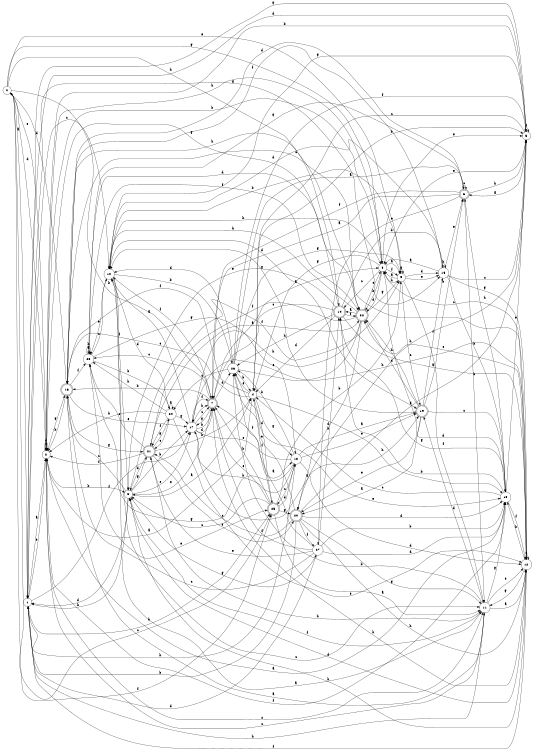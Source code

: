 digraph n23_1 {
__start0 [label="" shape="none"];

rankdir=LR;
size="8,5";

s0 [style="filled", color="black", fillcolor="white" shape="circle", label="0"];
s1 [style="filled", color="black", fillcolor="white" shape="circle", label="1"];
s2 [style="filled", color="black", fillcolor="white" shape="circle", label="2"];
s3 [style="filled", color="black", fillcolor="white" shape="circle", label="3"];
s4 [style="filled", color="black", fillcolor="white" shape="circle", label="4"];
s5 [style="filled", color="black", fillcolor="white" shape="circle", label="5"];
s6 [style="rounded,filled", color="black", fillcolor="white" shape="doublecircle", label="6"];
s7 [style="rounded,filled", color="black", fillcolor="white" shape="doublecircle", label="7"];
s8 [style="filled", color="black", fillcolor="white" shape="circle", label="8"];
s9 [style="filled", color="black", fillcolor="white" shape="circle", label="9"];
s10 [style="filled", color="black", fillcolor="white" shape="circle", label="10"];
s11 [style="filled", color="black", fillcolor="white" shape="circle", label="11"];
s12 [style="filled", color="black", fillcolor="white" shape="circle", label="12"];
s13 [style="filled", color="black", fillcolor="white" shape="circle", label="13"];
s14 [style="rounded,filled", color="black", fillcolor="white" shape="doublecircle", label="14"];
s15 [style="filled", color="black", fillcolor="white" shape="circle", label="15"];
s16 [style="rounded,filled", color="black", fillcolor="white" shape="doublecircle", label="16"];
s17 [style="filled", color="black", fillcolor="white" shape="circle", label="17"];
s18 [style="filled", color="black", fillcolor="white" shape="circle", label="18"];
s19 [style="rounded,filled", color="black", fillcolor="white" shape="doublecircle", label="19"];
s20 [style="rounded,filled", color="black", fillcolor="white" shape="doublecircle", label="20"];
s21 [style="rounded,filled", color="black", fillcolor="white" shape="doublecircle", label="21"];
s22 [style="rounded,filled", color="black", fillcolor="white" shape="doublecircle", label="22"];
s23 [style="filled", color="black", fillcolor="white" shape="circle", label="23"];
s24 [style="filled", color="black", fillcolor="white" shape="circle", label="24"];
s25 [style="rounded,filled", color="black", fillcolor="white" shape="doublecircle", label="25"];
s26 [style="filled", color="black", fillcolor="white" shape="circle", label="26"];
s27 [style="filled", color="black", fillcolor="white" shape="circle", label="27"];
s0 -> s1 [label="a"];
s0 -> s7 [label="b"];
s0 -> s25 [label="c"];
s0 -> s2 [label="d"];
s0 -> s9 [label="e"];
s0 -> s25 [label="f"];
s0 -> s8 [label="g"];
s0 -> s14 [label="h"];
s1 -> s2 [label="a"];
s1 -> s25 [label="b"];
s1 -> s10 [label="c"];
s1 -> s27 [label="d"];
s1 -> s2 [label="e"];
s1 -> s17 [label="f"];
s1 -> s15 [label="g"];
s1 -> s18 [label="h"];
s2 -> s2 [label="a"];
s2 -> s3 [label="b"];
s2 -> s11 [label="c"];
s2 -> s2 [label="d"];
s2 -> s0 [label="e"];
s2 -> s13 [label="f"];
s2 -> s16 [label="g"];
s2 -> s8 [label="h"];
s3 -> s4 [label="a"];
s3 -> s17 [label="b"];
s3 -> s16 [label="c"];
s3 -> s1 [label="d"];
s3 -> s17 [label="e"];
s3 -> s9 [label="f"];
s3 -> s21 [label="g"];
s3 -> s1 [label="h"];
s4 -> s2 [label="a"];
s4 -> s5 [label="b"];
s4 -> s16 [label="c"];
s4 -> s25 [label="d"];
s4 -> s26 [label="e"];
s4 -> s16 [label="f"];
s4 -> s18 [label="g"];
s4 -> s13 [label="h"];
s5 -> s6 [label="a"];
s5 -> s2 [label="b"];
s5 -> s4 [label="c"];
s5 -> s1 [label="d"];
s5 -> s8 [label="e"];
s5 -> s5 [label="f"];
s5 -> s1 [label="g"];
s5 -> s20 [label="h"];
s6 -> s7 [label="a"];
s6 -> s11 [label="b"];
s6 -> s6 [label="c"];
s6 -> s16 [label="d"];
s6 -> s27 [label="e"];
s6 -> s7 [label="f"];
s6 -> s23 [label="g"];
s6 -> s5 [label="h"];
s7 -> s8 [label="a"];
s7 -> s16 [label="b"];
s7 -> s23 [label="c"];
s7 -> s26 [label="d"];
s7 -> s3 [label="e"];
s7 -> s10 [label="f"];
s7 -> s17 [label="g"];
s7 -> s12 [label="h"];
s8 -> s9 [label="a"];
s8 -> s22 [label="b"];
s8 -> s14 [label="c"];
s8 -> s22 [label="d"];
s8 -> s5 [label="e"];
s8 -> s9 [label="f"];
s8 -> s4 [label="g"];
s8 -> s2 [label="h"];
s9 -> s8 [label="a"];
s9 -> s10 [label="b"];
s9 -> s19 [label="c"];
s9 -> s15 [label="d"];
s9 -> s15 [label="e"];
s9 -> s11 [label="f"];
s9 -> s9 [label="g"];
s9 -> s8 [label="h"];
s10 -> s11 [label="a"];
s10 -> s26 [label="b"];
s10 -> s11 [label="c"];
s10 -> s19 [label="d"];
s10 -> s23 [label="e"];
s10 -> s3 [label="f"];
s10 -> s5 [label="g"];
s10 -> s8 [label="h"];
s11 -> s12 [label="a"];
s11 -> s26 [label="b"];
s11 -> s2 [label="c"];
s11 -> s19 [label="d"];
s11 -> s12 [label="e"];
s11 -> s3 [label="f"];
s11 -> s13 [label="g"];
s11 -> s1 [label="h"];
s12 -> s12 [label="a"];
s12 -> s13 [label="b"];
s12 -> s8 [label="c"];
s12 -> s3 [label="d"];
s12 -> s22 [label="e"];
s12 -> s1 [label="f"];
s12 -> s11 [label="g"];
s12 -> s3 [label="h"];
s13 -> s2 [label="a"];
s13 -> s14 [label="b"];
s13 -> s4 [label="c"];
s13 -> s8 [label="d"];
s13 -> s5 [label="e"];
s13 -> s12 [label="f"];
s13 -> s14 [label="g"];
s13 -> s6 [label="h"];
s14 -> s12 [label="a"];
s14 -> s15 [label="b"];
s14 -> s7 [label="c"];
s14 -> s4 [label="d"];
s14 -> s3 [label="e"];
s14 -> s22 [label="f"];
s14 -> s2 [label="g"];
s14 -> s26 [label="h"];
s15 -> s8 [label="a"];
s15 -> s13 [label="b"];
s15 -> s5 [label="c"];
s15 -> s10 [label="d"];
s15 -> s6 [label="e"];
s15 -> s16 [label="f"];
s15 -> s12 [label="g"];
s15 -> s15 [label="h"];
s16 -> s11 [label="a"];
s16 -> s2 [label="b"];
s16 -> s12 [label="c"];
s16 -> s0 [label="d"];
s16 -> s17 [label="e"];
s16 -> s23 [label="f"];
s16 -> s21 [label="g"];
s16 -> s22 [label="h"];
s17 -> s10 [label="a"];
s17 -> s7 [label="b"];
s17 -> s7 [label="c"];
s17 -> s7 [label="d"];
s17 -> s18 [label="e"];
s17 -> s7 [label="f"];
s17 -> s19 [label="g"];
s17 -> s7 [label="h"];
s18 -> s19 [label="a"];
s18 -> s26 [label="b"];
s18 -> s25 [label="c"];
s18 -> s12 [label="d"];
s18 -> s19 [label="e"];
s18 -> s7 [label="f"];
s18 -> s23 [label="g"];
s18 -> s17 [label="h"];
s19 -> s20 [label="a"];
s19 -> s6 [label="b"];
s19 -> s13 [label="c"];
s19 -> s22 [label="d"];
s19 -> s20 [label="e"];
s19 -> s15 [label="f"];
s19 -> s10 [label="g"];
s19 -> s22 [label="h"];
s20 -> s5 [label="a"];
s20 -> s1 [label="b"];
s20 -> s21 [label="c"];
s20 -> s13 [label="d"];
s20 -> s26 [label="e"];
s20 -> s27 [label="f"];
s20 -> s11 [label="g"];
s20 -> s12 [label="h"];
s21 -> s22 [label="a"];
s21 -> s4 [label="b"];
s21 -> s23 [label="c"];
s21 -> s3 [label="d"];
s21 -> s20 [label="e"];
s21 -> s2 [label="f"];
s21 -> s24 [label="g"];
s21 -> s11 [label="h"];
s22 -> s14 [label="a"];
s22 -> s10 [label="b"];
s22 -> s8 [label="c"];
s22 -> s20 [label="d"];
s22 -> s17 [label="e"];
s22 -> s21 [label="f"];
s22 -> s9 [label="g"];
s22 -> s17 [label="h"];
s23 -> s23 [label="a"];
s23 -> s24 [label="b"];
s23 -> s10 [label="c"];
s23 -> s22 [label="d"];
s23 -> s25 [label="e"];
s23 -> s22 [label="f"];
s23 -> s18 [label="g"];
s23 -> s23 [label="h"];
s24 -> s24 [label="a"];
s24 -> s2 [label="b"];
s24 -> s21 [label="c"];
s24 -> s10 [label="d"];
s24 -> s12 [label="e"];
s24 -> s21 [label="f"];
s24 -> s17 [label="g"];
s24 -> s23 [label="h"];
s25 -> s11 [label="a"];
s25 -> s9 [label="b"];
s25 -> s3 [label="c"];
s25 -> s18 [label="d"];
s25 -> s7 [label="e"];
s25 -> s4 [label="f"];
s25 -> s20 [label="g"];
s25 -> s7 [label="h"];
s26 -> s6 [label="a"];
s26 -> s4 [label="b"];
s26 -> s24 [label="c"];
s26 -> s10 [label="d"];
s26 -> s13 [label="e"];
s26 -> s5 [label="f"];
s26 -> s9 [label="g"];
s26 -> s12 [label="h"];
s27 -> s26 [label="a"];
s27 -> s13 [label="b"];
s27 -> s16 [label="c"];
s27 -> s13 [label="d"];
s27 -> s21 [label="e"];
s27 -> s7 [label="f"];
s27 -> s3 [label="g"];
s27 -> s14 [label="h"];

}